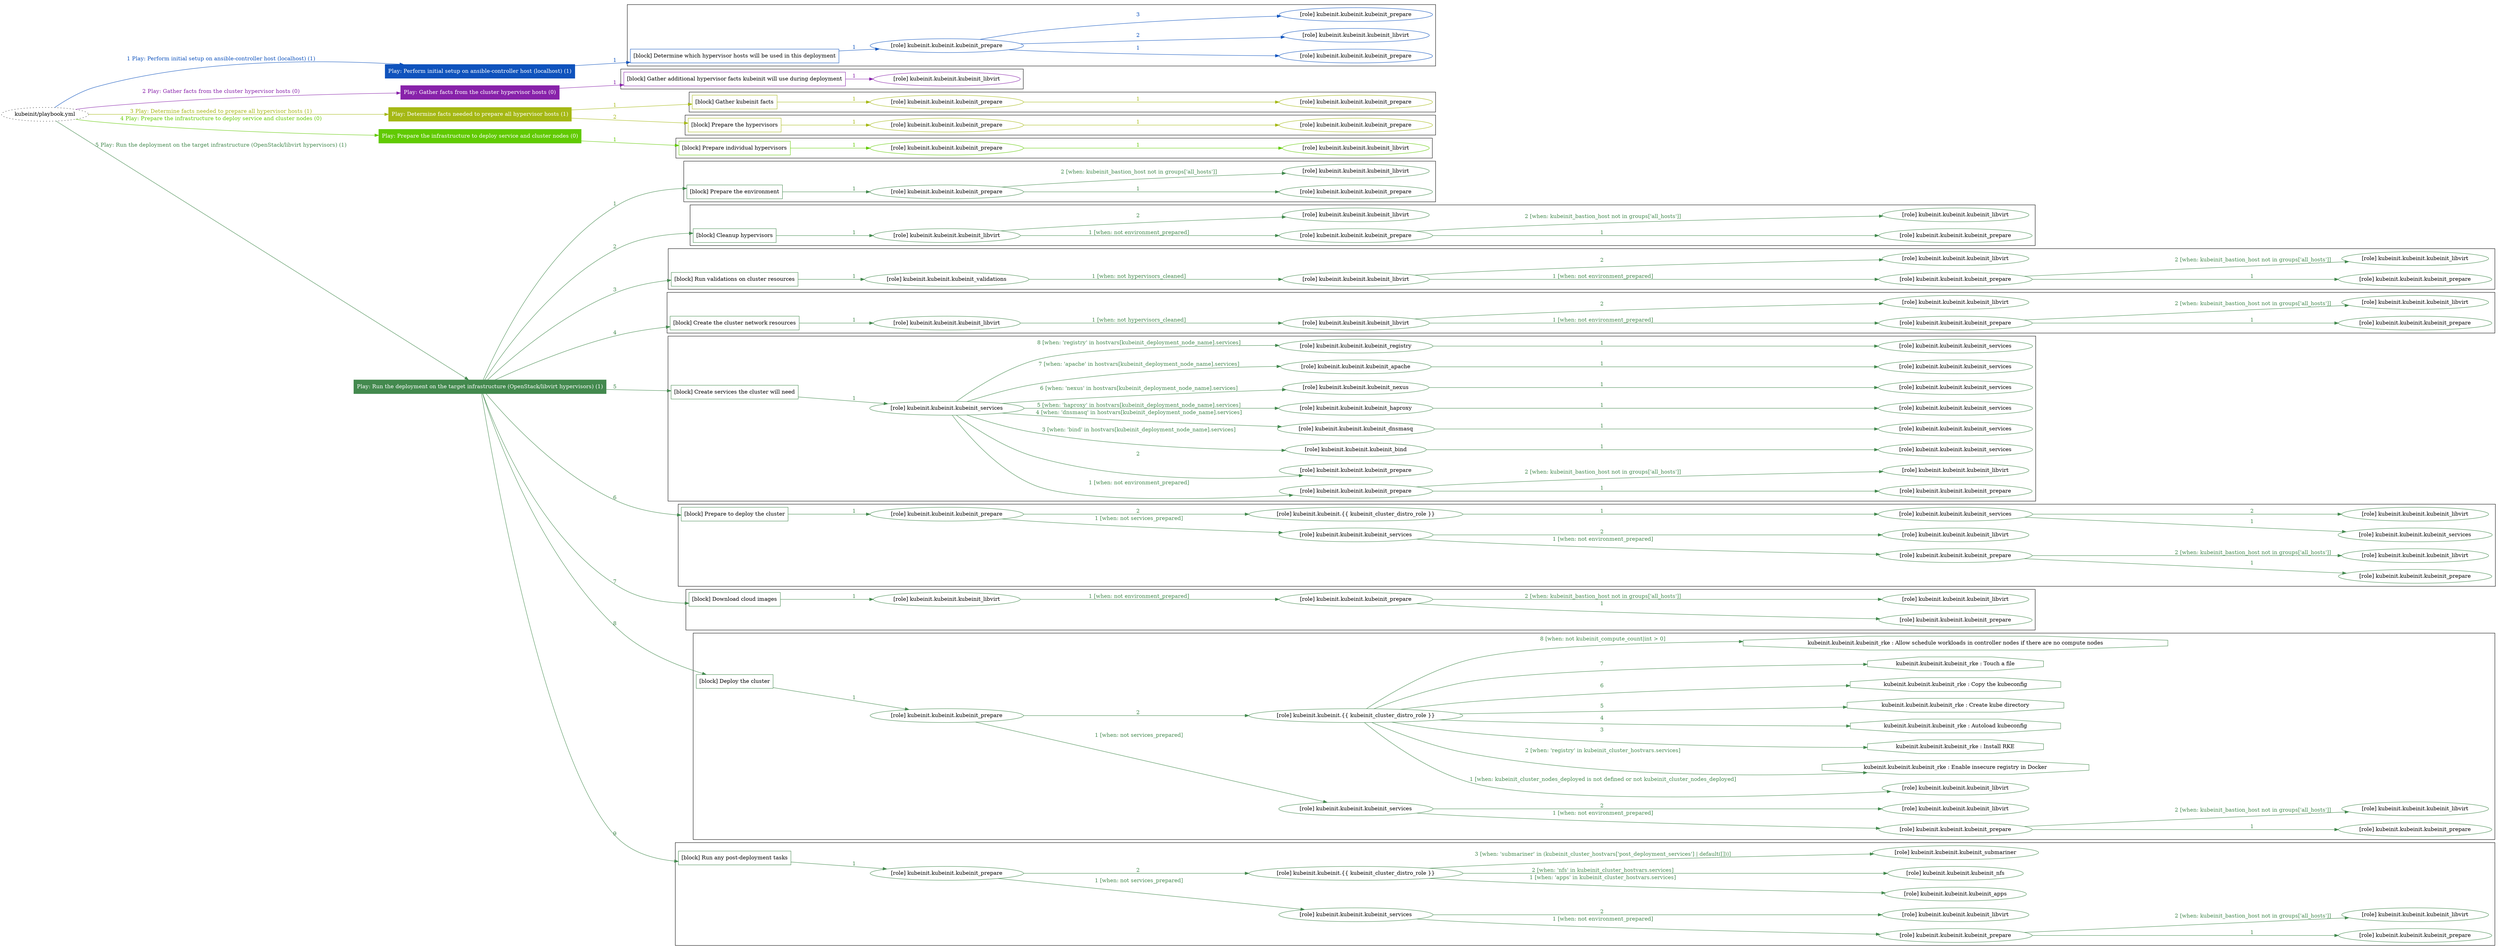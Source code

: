 digraph {
	graph [concentrate=true ordering=in rankdir=LR ratio=fill]
	edge [esep=5 sep=10]
	"kubeinit/playbook.yml" [URL="/home/runner/work/kubeinit/kubeinit/kubeinit/playbook.yml" id=playbook_0649ddd1 style=dotted]
	"kubeinit/playbook.yml" -> play_5a459c97 [label="1 Play: Perform initial setup on ansible-controller host (localhost) (1)" color="#0f53bd" fontcolor="#0f53bd" id=edge_playbook_0649ddd1_play_5a459c97 labeltooltip="1 Play: Perform initial setup on ansible-controller host (localhost) (1)" tooltip="1 Play: Perform initial setup on ansible-controller host (localhost) (1)"]
	subgraph "Play: Perform initial setup on ansible-controller host (localhost) (1)" {
		play_5a459c97 [label="Play: Perform initial setup on ansible-controller host (localhost) (1)" URL="/home/runner/work/kubeinit/kubeinit/kubeinit/playbook.yml" color="#0f53bd" fontcolor="#ffffff" id=play_5a459c97 shape=box style=filled tooltip=localhost]
		play_5a459c97 -> block_6803264c [label=1 color="#0f53bd" fontcolor="#0f53bd" id=edge_1_play_5a459c97_block_6803264c labeltooltip=1 tooltip=1]
		subgraph cluster_block_6803264c {
			block_6803264c [label="[block] Determine which hypervisor hosts will be used in this deployment" URL="/home/runner/work/kubeinit/kubeinit/kubeinit/playbook.yml" color="#0f53bd" id=block_6803264c labeltooltip="Determine which hypervisor hosts will be used in this deployment" shape=box tooltip="Determine which hypervisor hosts will be used in this deployment"]
			block_6803264c -> role_26ec00a1 [label="1 " color="#0f53bd" fontcolor="#0f53bd" id=edge_1_block_6803264c_role_26ec00a1 labeltooltip="1 " tooltip="1 "]
			subgraph "kubeinit.kubeinit.kubeinit_prepare" {
				role_26ec00a1 [label="[role] kubeinit.kubeinit.kubeinit_prepare" URL="/home/runner/work/kubeinit/kubeinit/kubeinit/playbook.yml" color="#0f53bd" id=role_26ec00a1 tooltip="kubeinit.kubeinit.kubeinit_prepare"]
				role_26ec00a1 -> role_aa03bb21 [label="1 " color="#0f53bd" fontcolor="#0f53bd" id=edge_1_role_26ec00a1_role_aa03bb21 labeltooltip="1 " tooltip="1 "]
				subgraph "kubeinit.kubeinit.kubeinit_prepare" {
					role_aa03bb21 [label="[role] kubeinit.kubeinit.kubeinit_prepare" URL="/home/runner/.ansible/collections/ansible_collections/kubeinit/kubeinit/roles/kubeinit_prepare/tasks/build_hypervisors_group.yml" color="#0f53bd" id=role_aa03bb21 tooltip="kubeinit.kubeinit.kubeinit_prepare"]
				}
				role_26ec00a1 -> role_cc6d620f [label="2 " color="#0f53bd" fontcolor="#0f53bd" id=edge_2_role_26ec00a1_role_cc6d620f labeltooltip="2 " tooltip="2 "]
				subgraph "kubeinit.kubeinit.kubeinit_libvirt" {
					role_cc6d620f [label="[role] kubeinit.kubeinit.kubeinit_libvirt" URL="/home/runner/.ansible/collections/ansible_collections/kubeinit/kubeinit/roles/kubeinit_prepare/tasks/build_hypervisors_group.yml" color="#0f53bd" id=role_cc6d620f tooltip="kubeinit.kubeinit.kubeinit_libvirt"]
				}
				role_26ec00a1 -> role_62b71c1f [label="3 " color="#0f53bd" fontcolor="#0f53bd" id=edge_3_role_26ec00a1_role_62b71c1f labeltooltip="3 " tooltip="3 "]
				subgraph "kubeinit.kubeinit.kubeinit_prepare" {
					role_62b71c1f [label="[role] kubeinit.kubeinit.kubeinit_prepare" URL="/home/runner/.ansible/collections/ansible_collections/kubeinit/kubeinit/roles/kubeinit_prepare/tasks/build_hypervisors_group.yml" color="#0f53bd" id=role_62b71c1f tooltip="kubeinit.kubeinit.kubeinit_prepare"]
				}
			}
		}
	}
	"kubeinit/playbook.yml" -> play_35d5fc74 [label="2 Play: Gather facts from the cluster hypervisor hosts (0)" color="#8822aa" fontcolor="#8822aa" id=edge_playbook_0649ddd1_play_35d5fc74 labeltooltip="2 Play: Gather facts from the cluster hypervisor hosts (0)" tooltip="2 Play: Gather facts from the cluster hypervisor hosts (0)"]
	subgraph "Play: Gather facts from the cluster hypervisor hosts (0)" {
		play_35d5fc74 [label="Play: Gather facts from the cluster hypervisor hosts (0)" URL="/home/runner/work/kubeinit/kubeinit/kubeinit/playbook.yml" color="#8822aa" fontcolor="#ffffff" id=play_35d5fc74 shape=box style=filled tooltip="Play: Gather facts from the cluster hypervisor hosts (0)"]
		play_35d5fc74 -> block_162a284d [label=1 color="#8822aa" fontcolor="#8822aa" id=edge_1_play_35d5fc74_block_162a284d labeltooltip=1 tooltip=1]
		subgraph cluster_block_162a284d {
			block_162a284d [label="[block] Gather additional hypervisor facts kubeinit will use during deployment" URL="/home/runner/work/kubeinit/kubeinit/kubeinit/playbook.yml" color="#8822aa" id=block_162a284d labeltooltip="Gather additional hypervisor facts kubeinit will use during deployment" shape=box tooltip="Gather additional hypervisor facts kubeinit will use during deployment"]
			block_162a284d -> role_c8d78997 [label="1 " color="#8822aa" fontcolor="#8822aa" id=edge_1_block_162a284d_role_c8d78997 labeltooltip="1 " tooltip="1 "]
			subgraph "kubeinit.kubeinit.kubeinit_libvirt" {
				role_c8d78997 [label="[role] kubeinit.kubeinit.kubeinit_libvirt" URL="/home/runner/work/kubeinit/kubeinit/kubeinit/playbook.yml" color="#8822aa" id=role_c8d78997 tooltip="kubeinit.kubeinit.kubeinit_libvirt"]
			}
		}
	}
	"kubeinit/playbook.yml" -> play_613daf10 [label="3 Play: Determine facts needed to prepare all hypervisor hosts (1)" color="#a5b814" fontcolor="#a5b814" id=edge_playbook_0649ddd1_play_613daf10 labeltooltip="3 Play: Determine facts needed to prepare all hypervisor hosts (1)" tooltip="3 Play: Determine facts needed to prepare all hypervisor hosts (1)"]
	subgraph "Play: Determine facts needed to prepare all hypervisor hosts (1)" {
		play_613daf10 [label="Play: Determine facts needed to prepare all hypervisor hosts (1)" URL="/home/runner/work/kubeinit/kubeinit/kubeinit/playbook.yml" color="#a5b814" fontcolor="#ffffff" id=play_613daf10 shape=box style=filled tooltip=localhost]
		play_613daf10 -> block_a7c92b02 [label=1 color="#a5b814" fontcolor="#a5b814" id=edge_1_play_613daf10_block_a7c92b02 labeltooltip=1 tooltip=1]
		subgraph cluster_block_a7c92b02 {
			block_a7c92b02 [label="[block] Gather kubeinit facts" URL="/home/runner/work/kubeinit/kubeinit/kubeinit/playbook.yml" color="#a5b814" id=block_a7c92b02 labeltooltip="Gather kubeinit facts" shape=box tooltip="Gather kubeinit facts"]
			block_a7c92b02 -> role_d82a9b2d [label="1 " color="#a5b814" fontcolor="#a5b814" id=edge_1_block_a7c92b02_role_d82a9b2d labeltooltip="1 " tooltip="1 "]
			subgraph "kubeinit.kubeinit.kubeinit_prepare" {
				role_d82a9b2d [label="[role] kubeinit.kubeinit.kubeinit_prepare" URL="/home/runner/work/kubeinit/kubeinit/kubeinit/playbook.yml" color="#a5b814" id=role_d82a9b2d tooltip="kubeinit.kubeinit.kubeinit_prepare"]
				role_d82a9b2d -> role_f8a89dff [label="1 " color="#a5b814" fontcolor="#a5b814" id=edge_1_role_d82a9b2d_role_f8a89dff labeltooltip="1 " tooltip="1 "]
				subgraph "kubeinit.kubeinit.kubeinit_prepare" {
					role_f8a89dff [label="[role] kubeinit.kubeinit.kubeinit_prepare" URL="/home/runner/.ansible/collections/ansible_collections/kubeinit/kubeinit/roles/kubeinit_prepare/tasks/gather_kubeinit_facts.yml" color="#a5b814" id=role_f8a89dff tooltip="kubeinit.kubeinit.kubeinit_prepare"]
				}
			}
		}
		play_613daf10 -> block_73bef8d0 [label=2 color="#a5b814" fontcolor="#a5b814" id=edge_2_play_613daf10_block_73bef8d0 labeltooltip=2 tooltip=2]
		subgraph cluster_block_73bef8d0 {
			block_73bef8d0 [label="[block] Prepare the hypervisors" URL="/home/runner/work/kubeinit/kubeinit/kubeinit/playbook.yml" color="#a5b814" id=block_73bef8d0 labeltooltip="Prepare the hypervisors" shape=box tooltip="Prepare the hypervisors"]
			block_73bef8d0 -> role_11df667f [label="1 " color="#a5b814" fontcolor="#a5b814" id=edge_1_block_73bef8d0_role_11df667f labeltooltip="1 " tooltip="1 "]
			subgraph "kubeinit.kubeinit.kubeinit_prepare" {
				role_11df667f [label="[role] kubeinit.kubeinit.kubeinit_prepare" URL="/home/runner/work/kubeinit/kubeinit/kubeinit/playbook.yml" color="#a5b814" id=role_11df667f tooltip="kubeinit.kubeinit.kubeinit_prepare"]
				role_11df667f -> role_db07bdd8 [label="1 " color="#a5b814" fontcolor="#a5b814" id=edge_1_role_11df667f_role_db07bdd8 labeltooltip="1 " tooltip="1 "]
				subgraph "kubeinit.kubeinit.kubeinit_prepare" {
					role_db07bdd8 [label="[role] kubeinit.kubeinit.kubeinit_prepare" URL="/home/runner/.ansible/collections/ansible_collections/kubeinit/kubeinit/roles/kubeinit_prepare/tasks/gather_kubeinit_facts.yml" color="#a5b814" id=role_db07bdd8 tooltip="kubeinit.kubeinit.kubeinit_prepare"]
				}
			}
		}
	}
	"kubeinit/playbook.yml" -> play_1f2a2cbe [label="4 Play: Prepare the infrastructure to deploy service and cluster nodes (0)" color="#61ca02" fontcolor="#61ca02" id=edge_playbook_0649ddd1_play_1f2a2cbe labeltooltip="4 Play: Prepare the infrastructure to deploy service and cluster nodes (0)" tooltip="4 Play: Prepare the infrastructure to deploy service and cluster nodes (0)"]
	subgraph "Play: Prepare the infrastructure to deploy service and cluster nodes (0)" {
		play_1f2a2cbe [label="Play: Prepare the infrastructure to deploy service and cluster nodes (0)" URL="/home/runner/work/kubeinit/kubeinit/kubeinit/playbook.yml" color="#61ca02" fontcolor="#ffffff" id=play_1f2a2cbe shape=box style=filled tooltip="Play: Prepare the infrastructure to deploy service and cluster nodes (0)"]
		play_1f2a2cbe -> block_a6def677 [label=1 color="#61ca02" fontcolor="#61ca02" id=edge_1_play_1f2a2cbe_block_a6def677 labeltooltip=1 tooltip=1]
		subgraph cluster_block_a6def677 {
			block_a6def677 [label="[block] Prepare individual hypervisors" URL="/home/runner/work/kubeinit/kubeinit/kubeinit/playbook.yml" color="#61ca02" id=block_a6def677 labeltooltip="Prepare individual hypervisors" shape=box tooltip="Prepare individual hypervisors"]
			block_a6def677 -> role_623ec085 [label="1 " color="#61ca02" fontcolor="#61ca02" id=edge_1_block_a6def677_role_623ec085 labeltooltip="1 " tooltip="1 "]
			subgraph "kubeinit.kubeinit.kubeinit_prepare" {
				role_623ec085 [label="[role] kubeinit.kubeinit.kubeinit_prepare" URL="/home/runner/work/kubeinit/kubeinit/kubeinit/playbook.yml" color="#61ca02" id=role_623ec085 tooltip="kubeinit.kubeinit.kubeinit_prepare"]
				role_623ec085 -> role_1ff109bf [label="1 " color="#61ca02" fontcolor="#61ca02" id=edge_1_role_623ec085_role_1ff109bf labeltooltip="1 " tooltip="1 "]
				subgraph "kubeinit.kubeinit.kubeinit_libvirt" {
					role_1ff109bf [label="[role] kubeinit.kubeinit.kubeinit_libvirt" URL="/home/runner/.ansible/collections/ansible_collections/kubeinit/kubeinit/roles/kubeinit_prepare/tasks/prepare_hypervisor.yml" color="#61ca02" id=role_1ff109bf tooltip="kubeinit.kubeinit.kubeinit_libvirt"]
				}
			}
		}
	}
	"kubeinit/playbook.yml" -> play_d750a290 [label="5 Play: Run the deployment on the target infrastructure (OpenStack/libvirt hypervisors) (1)" color="#43894e" fontcolor="#43894e" id=edge_playbook_0649ddd1_play_d750a290 labeltooltip="5 Play: Run the deployment on the target infrastructure (OpenStack/libvirt hypervisors) (1)" tooltip="5 Play: Run the deployment on the target infrastructure (OpenStack/libvirt hypervisors) (1)"]
	subgraph "Play: Run the deployment on the target infrastructure (OpenStack/libvirt hypervisors) (1)" {
		play_d750a290 [label="Play: Run the deployment on the target infrastructure (OpenStack/libvirt hypervisors) (1)" URL="/home/runner/work/kubeinit/kubeinit/kubeinit/playbook.yml" color="#43894e" fontcolor="#ffffff" id=play_d750a290 shape=box style=filled tooltip=localhost]
		play_d750a290 -> block_76067351 [label=1 color="#43894e" fontcolor="#43894e" id=edge_1_play_d750a290_block_76067351 labeltooltip=1 tooltip=1]
		subgraph cluster_block_76067351 {
			block_76067351 [label="[block] Prepare the environment" URL="/home/runner/work/kubeinit/kubeinit/kubeinit/playbook.yml" color="#43894e" id=block_76067351 labeltooltip="Prepare the environment" shape=box tooltip="Prepare the environment"]
			block_76067351 -> role_dd7e2d10 [label="1 " color="#43894e" fontcolor="#43894e" id=edge_1_block_76067351_role_dd7e2d10 labeltooltip="1 " tooltip="1 "]
			subgraph "kubeinit.kubeinit.kubeinit_prepare" {
				role_dd7e2d10 [label="[role] kubeinit.kubeinit.kubeinit_prepare" URL="/home/runner/work/kubeinit/kubeinit/kubeinit/playbook.yml" color="#43894e" id=role_dd7e2d10 tooltip="kubeinit.kubeinit.kubeinit_prepare"]
				role_dd7e2d10 -> role_61f1d09d [label="1 " color="#43894e" fontcolor="#43894e" id=edge_1_role_dd7e2d10_role_61f1d09d labeltooltip="1 " tooltip="1 "]
				subgraph "kubeinit.kubeinit.kubeinit_prepare" {
					role_61f1d09d [label="[role] kubeinit.kubeinit.kubeinit_prepare" URL="/home/runner/.ansible/collections/ansible_collections/kubeinit/kubeinit/roles/kubeinit_prepare/tasks/gather_kubeinit_facts.yml" color="#43894e" id=role_61f1d09d tooltip="kubeinit.kubeinit.kubeinit_prepare"]
				}
				role_dd7e2d10 -> role_29dd3a3a [label="2 [when: kubeinit_bastion_host not in groups['all_hosts']]" color="#43894e" fontcolor="#43894e" id=edge_2_role_dd7e2d10_role_29dd3a3a labeltooltip="2 [when: kubeinit_bastion_host not in groups['all_hosts']]" tooltip="2 [when: kubeinit_bastion_host not in groups['all_hosts']]"]
				subgraph "kubeinit.kubeinit.kubeinit_libvirt" {
					role_29dd3a3a [label="[role] kubeinit.kubeinit.kubeinit_libvirt" URL="/home/runner/.ansible/collections/ansible_collections/kubeinit/kubeinit/roles/kubeinit_prepare/tasks/main.yml" color="#43894e" id=role_29dd3a3a tooltip="kubeinit.kubeinit.kubeinit_libvirt"]
				}
			}
		}
		play_d750a290 -> block_ca4af5d5 [label=2 color="#43894e" fontcolor="#43894e" id=edge_2_play_d750a290_block_ca4af5d5 labeltooltip=2 tooltip=2]
		subgraph cluster_block_ca4af5d5 {
			block_ca4af5d5 [label="[block] Cleanup hypervisors" URL="/home/runner/work/kubeinit/kubeinit/kubeinit/playbook.yml" color="#43894e" id=block_ca4af5d5 labeltooltip="Cleanup hypervisors" shape=box tooltip="Cleanup hypervisors"]
			block_ca4af5d5 -> role_71172d1e [label="1 " color="#43894e" fontcolor="#43894e" id=edge_1_block_ca4af5d5_role_71172d1e labeltooltip="1 " tooltip="1 "]
			subgraph "kubeinit.kubeinit.kubeinit_libvirt" {
				role_71172d1e [label="[role] kubeinit.kubeinit.kubeinit_libvirt" URL="/home/runner/work/kubeinit/kubeinit/kubeinit/playbook.yml" color="#43894e" id=role_71172d1e tooltip="kubeinit.kubeinit.kubeinit_libvirt"]
				role_71172d1e -> role_837bff46 [label="1 [when: not environment_prepared]" color="#43894e" fontcolor="#43894e" id=edge_1_role_71172d1e_role_837bff46 labeltooltip="1 [when: not environment_prepared]" tooltip="1 [when: not environment_prepared]"]
				subgraph "kubeinit.kubeinit.kubeinit_prepare" {
					role_837bff46 [label="[role] kubeinit.kubeinit.kubeinit_prepare" URL="/home/runner/.ansible/collections/ansible_collections/kubeinit/kubeinit/roles/kubeinit_libvirt/tasks/cleanup_hypervisors.yml" color="#43894e" id=role_837bff46 tooltip="kubeinit.kubeinit.kubeinit_prepare"]
					role_837bff46 -> role_56c99231 [label="1 " color="#43894e" fontcolor="#43894e" id=edge_1_role_837bff46_role_56c99231 labeltooltip="1 " tooltip="1 "]
					subgraph "kubeinit.kubeinit.kubeinit_prepare" {
						role_56c99231 [label="[role] kubeinit.kubeinit.kubeinit_prepare" URL="/home/runner/.ansible/collections/ansible_collections/kubeinit/kubeinit/roles/kubeinit_prepare/tasks/gather_kubeinit_facts.yml" color="#43894e" id=role_56c99231 tooltip="kubeinit.kubeinit.kubeinit_prepare"]
					}
					role_837bff46 -> role_58b27d68 [label="2 [when: kubeinit_bastion_host not in groups['all_hosts']]" color="#43894e" fontcolor="#43894e" id=edge_2_role_837bff46_role_58b27d68 labeltooltip="2 [when: kubeinit_bastion_host not in groups['all_hosts']]" tooltip="2 [when: kubeinit_bastion_host not in groups['all_hosts']]"]
					subgraph "kubeinit.kubeinit.kubeinit_libvirt" {
						role_58b27d68 [label="[role] kubeinit.kubeinit.kubeinit_libvirt" URL="/home/runner/.ansible/collections/ansible_collections/kubeinit/kubeinit/roles/kubeinit_prepare/tasks/main.yml" color="#43894e" id=role_58b27d68 tooltip="kubeinit.kubeinit.kubeinit_libvirt"]
					}
				}
				role_71172d1e -> role_0d63736e [label="2 " color="#43894e" fontcolor="#43894e" id=edge_2_role_71172d1e_role_0d63736e labeltooltip="2 " tooltip="2 "]
				subgraph "kubeinit.kubeinit.kubeinit_libvirt" {
					role_0d63736e [label="[role] kubeinit.kubeinit.kubeinit_libvirt" URL="/home/runner/.ansible/collections/ansible_collections/kubeinit/kubeinit/roles/kubeinit_libvirt/tasks/cleanup_hypervisors.yml" color="#43894e" id=role_0d63736e tooltip="kubeinit.kubeinit.kubeinit_libvirt"]
				}
			}
		}
		play_d750a290 -> block_c32e0caa [label=3 color="#43894e" fontcolor="#43894e" id=edge_3_play_d750a290_block_c32e0caa labeltooltip=3 tooltip=3]
		subgraph cluster_block_c32e0caa {
			block_c32e0caa [label="[block] Run validations on cluster resources" URL="/home/runner/work/kubeinit/kubeinit/kubeinit/playbook.yml" color="#43894e" id=block_c32e0caa labeltooltip="Run validations on cluster resources" shape=box tooltip="Run validations on cluster resources"]
			block_c32e0caa -> role_f99681bb [label="1 " color="#43894e" fontcolor="#43894e" id=edge_1_block_c32e0caa_role_f99681bb labeltooltip="1 " tooltip="1 "]
			subgraph "kubeinit.kubeinit.kubeinit_validations" {
				role_f99681bb [label="[role] kubeinit.kubeinit.kubeinit_validations" URL="/home/runner/work/kubeinit/kubeinit/kubeinit/playbook.yml" color="#43894e" id=role_f99681bb tooltip="kubeinit.kubeinit.kubeinit_validations"]
				role_f99681bb -> role_e3a99573 [label="1 [when: not hypervisors_cleaned]" color="#43894e" fontcolor="#43894e" id=edge_1_role_f99681bb_role_e3a99573 labeltooltip="1 [when: not hypervisors_cleaned]" tooltip="1 [when: not hypervisors_cleaned]"]
				subgraph "kubeinit.kubeinit.kubeinit_libvirt" {
					role_e3a99573 [label="[role] kubeinit.kubeinit.kubeinit_libvirt" URL="/home/runner/.ansible/collections/ansible_collections/kubeinit/kubeinit/roles/kubeinit_validations/tasks/main.yml" color="#43894e" id=role_e3a99573 tooltip="kubeinit.kubeinit.kubeinit_libvirt"]
					role_e3a99573 -> role_fad4eb6b [label="1 [when: not environment_prepared]" color="#43894e" fontcolor="#43894e" id=edge_1_role_e3a99573_role_fad4eb6b labeltooltip="1 [when: not environment_prepared]" tooltip="1 [when: not environment_prepared]"]
					subgraph "kubeinit.kubeinit.kubeinit_prepare" {
						role_fad4eb6b [label="[role] kubeinit.kubeinit.kubeinit_prepare" URL="/home/runner/.ansible/collections/ansible_collections/kubeinit/kubeinit/roles/kubeinit_libvirt/tasks/cleanup_hypervisors.yml" color="#43894e" id=role_fad4eb6b tooltip="kubeinit.kubeinit.kubeinit_prepare"]
						role_fad4eb6b -> role_60a835ea [label="1 " color="#43894e" fontcolor="#43894e" id=edge_1_role_fad4eb6b_role_60a835ea labeltooltip="1 " tooltip="1 "]
						subgraph "kubeinit.kubeinit.kubeinit_prepare" {
							role_60a835ea [label="[role] kubeinit.kubeinit.kubeinit_prepare" URL="/home/runner/.ansible/collections/ansible_collections/kubeinit/kubeinit/roles/kubeinit_prepare/tasks/gather_kubeinit_facts.yml" color="#43894e" id=role_60a835ea tooltip="kubeinit.kubeinit.kubeinit_prepare"]
						}
						role_fad4eb6b -> role_cadef97f [label="2 [when: kubeinit_bastion_host not in groups['all_hosts']]" color="#43894e" fontcolor="#43894e" id=edge_2_role_fad4eb6b_role_cadef97f labeltooltip="2 [when: kubeinit_bastion_host not in groups['all_hosts']]" tooltip="2 [when: kubeinit_bastion_host not in groups['all_hosts']]"]
						subgraph "kubeinit.kubeinit.kubeinit_libvirt" {
							role_cadef97f [label="[role] kubeinit.kubeinit.kubeinit_libvirt" URL="/home/runner/.ansible/collections/ansible_collections/kubeinit/kubeinit/roles/kubeinit_prepare/tasks/main.yml" color="#43894e" id=role_cadef97f tooltip="kubeinit.kubeinit.kubeinit_libvirt"]
						}
					}
					role_e3a99573 -> role_5480ab23 [label="2 " color="#43894e" fontcolor="#43894e" id=edge_2_role_e3a99573_role_5480ab23 labeltooltip="2 " tooltip="2 "]
					subgraph "kubeinit.kubeinit.kubeinit_libvirt" {
						role_5480ab23 [label="[role] kubeinit.kubeinit.kubeinit_libvirt" URL="/home/runner/.ansible/collections/ansible_collections/kubeinit/kubeinit/roles/kubeinit_libvirt/tasks/cleanup_hypervisors.yml" color="#43894e" id=role_5480ab23 tooltip="kubeinit.kubeinit.kubeinit_libvirt"]
					}
				}
			}
		}
		play_d750a290 -> block_23fc31d2 [label=4 color="#43894e" fontcolor="#43894e" id=edge_4_play_d750a290_block_23fc31d2 labeltooltip=4 tooltip=4]
		subgraph cluster_block_23fc31d2 {
			block_23fc31d2 [label="[block] Create the cluster network resources" URL="/home/runner/work/kubeinit/kubeinit/kubeinit/playbook.yml" color="#43894e" id=block_23fc31d2 labeltooltip="Create the cluster network resources" shape=box tooltip="Create the cluster network resources"]
			block_23fc31d2 -> role_e912a8a1 [label="1 " color="#43894e" fontcolor="#43894e" id=edge_1_block_23fc31d2_role_e912a8a1 labeltooltip="1 " tooltip="1 "]
			subgraph "kubeinit.kubeinit.kubeinit_libvirt" {
				role_e912a8a1 [label="[role] kubeinit.kubeinit.kubeinit_libvirt" URL="/home/runner/work/kubeinit/kubeinit/kubeinit/playbook.yml" color="#43894e" id=role_e912a8a1 tooltip="kubeinit.kubeinit.kubeinit_libvirt"]
				role_e912a8a1 -> role_c59c59f8 [label="1 [when: not hypervisors_cleaned]" color="#43894e" fontcolor="#43894e" id=edge_1_role_e912a8a1_role_c59c59f8 labeltooltip="1 [when: not hypervisors_cleaned]" tooltip="1 [when: not hypervisors_cleaned]"]
				subgraph "kubeinit.kubeinit.kubeinit_libvirt" {
					role_c59c59f8 [label="[role] kubeinit.kubeinit.kubeinit_libvirt" URL="/home/runner/.ansible/collections/ansible_collections/kubeinit/kubeinit/roles/kubeinit_libvirt/tasks/create_network.yml" color="#43894e" id=role_c59c59f8 tooltip="kubeinit.kubeinit.kubeinit_libvirt"]
					role_c59c59f8 -> role_225c6fac [label="1 [when: not environment_prepared]" color="#43894e" fontcolor="#43894e" id=edge_1_role_c59c59f8_role_225c6fac labeltooltip="1 [when: not environment_prepared]" tooltip="1 [when: not environment_prepared]"]
					subgraph "kubeinit.kubeinit.kubeinit_prepare" {
						role_225c6fac [label="[role] kubeinit.kubeinit.kubeinit_prepare" URL="/home/runner/.ansible/collections/ansible_collections/kubeinit/kubeinit/roles/kubeinit_libvirt/tasks/cleanup_hypervisors.yml" color="#43894e" id=role_225c6fac tooltip="kubeinit.kubeinit.kubeinit_prepare"]
						role_225c6fac -> role_bbb7e94c [label="1 " color="#43894e" fontcolor="#43894e" id=edge_1_role_225c6fac_role_bbb7e94c labeltooltip="1 " tooltip="1 "]
						subgraph "kubeinit.kubeinit.kubeinit_prepare" {
							role_bbb7e94c [label="[role] kubeinit.kubeinit.kubeinit_prepare" URL="/home/runner/.ansible/collections/ansible_collections/kubeinit/kubeinit/roles/kubeinit_prepare/tasks/gather_kubeinit_facts.yml" color="#43894e" id=role_bbb7e94c tooltip="kubeinit.kubeinit.kubeinit_prepare"]
						}
						role_225c6fac -> role_fe33915a [label="2 [when: kubeinit_bastion_host not in groups['all_hosts']]" color="#43894e" fontcolor="#43894e" id=edge_2_role_225c6fac_role_fe33915a labeltooltip="2 [when: kubeinit_bastion_host not in groups['all_hosts']]" tooltip="2 [when: kubeinit_bastion_host not in groups['all_hosts']]"]
						subgraph "kubeinit.kubeinit.kubeinit_libvirt" {
							role_fe33915a [label="[role] kubeinit.kubeinit.kubeinit_libvirt" URL="/home/runner/.ansible/collections/ansible_collections/kubeinit/kubeinit/roles/kubeinit_prepare/tasks/main.yml" color="#43894e" id=role_fe33915a tooltip="kubeinit.kubeinit.kubeinit_libvirt"]
						}
					}
					role_c59c59f8 -> role_a3bc5f8c [label="2 " color="#43894e" fontcolor="#43894e" id=edge_2_role_c59c59f8_role_a3bc5f8c labeltooltip="2 " tooltip="2 "]
					subgraph "kubeinit.kubeinit.kubeinit_libvirt" {
						role_a3bc5f8c [label="[role] kubeinit.kubeinit.kubeinit_libvirt" URL="/home/runner/.ansible/collections/ansible_collections/kubeinit/kubeinit/roles/kubeinit_libvirt/tasks/cleanup_hypervisors.yml" color="#43894e" id=role_a3bc5f8c tooltip="kubeinit.kubeinit.kubeinit_libvirt"]
					}
				}
			}
		}
		play_d750a290 -> block_4af33993 [label=5 color="#43894e" fontcolor="#43894e" id=edge_5_play_d750a290_block_4af33993 labeltooltip=5 tooltip=5]
		subgraph cluster_block_4af33993 {
			block_4af33993 [label="[block] Create services the cluster will need" URL="/home/runner/work/kubeinit/kubeinit/kubeinit/playbook.yml" color="#43894e" id=block_4af33993 labeltooltip="Create services the cluster will need" shape=box tooltip="Create services the cluster will need"]
			block_4af33993 -> role_741985de [label="1 " color="#43894e" fontcolor="#43894e" id=edge_1_block_4af33993_role_741985de labeltooltip="1 " tooltip="1 "]
			subgraph "kubeinit.kubeinit.kubeinit_services" {
				role_741985de [label="[role] kubeinit.kubeinit.kubeinit_services" URL="/home/runner/work/kubeinit/kubeinit/kubeinit/playbook.yml" color="#43894e" id=role_741985de tooltip="kubeinit.kubeinit.kubeinit_services"]
				role_741985de -> role_14680a0c [label="1 [when: not environment_prepared]" color="#43894e" fontcolor="#43894e" id=edge_1_role_741985de_role_14680a0c labeltooltip="1 [when: not environment_prepared]" tooltip="1 [when: not environment_prepared]"]
				subgraph "kubeinit.kubeinit.kubeinit_prepare" {
					role_14680a0c [label="[role] kubeinit.kubeinit.kubeinit_prepare" URL="/home/runner/.ansible/collections/ansible_collections/kubeinit/kubeinit/roles/kubeinit_services/tasks/main.yml" color="#43894e" id=role_14680a0c tooltip="kubeinit.kubeinit.kubeinit_prepare"]
					role_14680a0c -> role_a0cc4880 [label="1 " color="#43894e" fontcolor="#43894e" id=edge_1_role_14680a0c_role_a0cc4880 labeltooltip="1 " tooltip="1 "]
					subgraph "kubeinit.kubeinit.kubeinit_prepare" {
						role_a0cc4880 [label="[role] kubeinit.kubeinit.kubeinit_prepare" URL="/home/runner/.ansible/collections/ansible_collections/kubeinit/kubeinit/roles/kubeinit_prepare/tasks/gather_kubeinit_facts.yml" color="#43894e" id=role_a0cc4880 tooltip="kubeinit.kubeinit.kubeinit_prepare"]
					}
					role_14680a0c -> role_6bbffb12 [label="2 [when: kubeinit_bastion_host not in groups['all_hosts']]" color="#43894e" fontcolor="#43894e" id=edge_2_role_14680a0c_role_6bbffb12 labeltooltip="2 [when: kubeinit_bastion_host not in groups['all_hosts']]" tooltip="2 [when: kubeinit_bastion_host not in groups['all_hosts']]"]
					subgraph "kubeinit.kubeinit.kubeinit_libvirt" {
						role_6bbffb12 [label="[role] kubeinit.kubeinit.kubeinit_libvirt" URL="/home/runner/.ansible/collections/ansible_collections/kubeinit/kubeinit/roles/kubeinit_prepare/tasks/main.yml" color="#43894e" id=role_6bbffb12 tooltip="kubeinit.kubeinit.kubeinit_libvirt"]
					}
				}
				role_741985de -> role_6f2e8e39 [label="2 " color="#43894e" fontcolor="#43894e" id=edge_2_role_741985de_role_6f2e8e39 labeltooltip="2 " tooltip="2 "]
				subgraph "kubeinit.kubeinit.kubeinit_prepare" {
					role_6f2e8e39 [label="[role] kubeinit.kubeinit.kubeinit_prepare" URL="/home/runner/.ansible/collections/ansible_collections/kubeinit/kubeinit/roles/kubeinit_services/tasks/00_create_service_pod.yml" color="#43894e" id=role_6f2e8e39 tooltip="kubeinit.kubeinit.kubeinit_prepare"]
				}
				role_741985de -> role_c4676123 [label="3 [when: 'bind' in hostvars[kubeinit_deployment_node_name].services]" color="#43894e" fontcolor="#43894e" id=edge_3_role_741985de_role_c4676123 labeltooltip="3 [when: 'bind' in hostvars[kubeinit_deployment_node_name].services]" tooltip="3 [when: 'bind' in hostvars[kubeinit_deployment_node_name].services]"]
				subgraph "kubeinit.kubeinit.kubeinit_bind" {
					role_c4676123 [label="[role] kubeinit.kubeinit.kubeinit_bind" URL="/home/runner/.ansible/collections/ansible_collections/kubeinit/kubeinit/roles/kubeinit_services/tasks/start_services_containers.yml" color="#43894e" id=role_c4676123 tooltip="kubeinit.kubeinit.kubeinit_bind"]
					role_c4676123 -> role_3b720ed9 [label="1 " color="#43894e" fontcolor="#43894e" id=edge_1_role_c4676123_role_3b720ed9 labeltooltip="1 " tooltip="1 "]
					subgraph "kubeinit.kubeinit.kubeinit_services" {
						role_3b720ed9 [label="[role] kubeinit.kubeinit.kubeinit_services" URL="/home/runner/.ansible/collections/ansible_collections/kubeinit/kubeinit/roles/kubeinit_bind/tasks/main.yml" color="#43894e" id=role_3b720ed9 tooltip="kubeinit.kubeinit.kubeinit_services"]
					}
				}
				role_741985de -> role_ed5eeb24 [label="4 [when: 'dnsmasq' in hostvars[kubeinit_deployment_node_name].services]" color="#43894e" fontcolor="#43894e" id=edge_4_role_741985de_role_ed5eeb24 labeltooltip="4 [when: 'dnsmasq' in hostvars[kubeinit_deployment_node_name].services]" tooltip="4 [when: 'dnsmasq' in hostvars[kubeinit_deployment_node_name].services]"]
				subgraph "kubeinit.kubeinit.kubeinit_dnsmasq" {
					role_ed5eeb24 [label="[role] kubeinit.kubeinit.kubeinit_dnsmasq" URL="/home/runner/.ansible/collections/ansible_collections/kubeinit/kubeinit/roles/kubeinit_services/tasks/start_services_containers.yml" color="#43894e" id=role_ed5eeb24 tooltip="kubeinit.kubeinit.kubeinit_dnsmasq"]
					role_ed5eeb24 -> role_050e56ca [label="1 " color="#43894e" fontcolor="#43894e" id=edge_1_role_ed5eeb24_role_050e56ca labeltooltip="1 " tooltip="1 "]
					subgraph "kubeinit.kubeinit.kubeinit_services" {
						role_050e56ca [label="[role] kubeinit.kubeinit.kubeinit_services" URL="/home/runner/.ansible/collections/ansible_collections/kubeinit/kubeinit/roles/kubeinit_dnsmasq/tasks/main.yml" color="#43894e" id=role_050e56ca tooltip="kubeinit.kubeinit.kubeinit_services"]
					}
				}
				role_741985de -> role_1a5caba9 [label="5 [when: 'haproxy' in hostvars[kubeinit_deployment_node_name].services]" color="#43894e" fontcolor="#43894e" id=edge_5_role_741985de_role_1a5caba9 labeltooltip="5 [when: 'haproxy' in hostvars[kubeinit_deployment_node_name].services]" tooltip="5 [when: 'haproxy' in hostvars[kubeinit_deployment_node_name].services]"]
				subgraph "kubeinit.kubeinit.kubeinit_haproxy" {
					role_1a5caba9 [label="[role] kubeinit.kubeinit.kubeinit_haproxy" URL="/home/runner/.ansible/collections/ansible_collections/kubeinit/kubeinit/roles/kubeinit_services/tasks/start_services_containers.yml" color="#43894e" id=role_1a5caba9 tooltip="kubeinit.kubeinit.kubeinit_haproxy"]
					role_1a5caba9 -> role_b5368677 [label="1 " color="#43894e" fontcolor="#43894e" id=edge_1_role_1a5caba9_role_b5368677 labeltooltip="1 " tooltip="1 "]
					subgraph "kubeinit.kubeinit.kubeinit_services" {
						role_b5368677 [label="[role] kubeinit.kubeinit.kubeinit_services" URL="/home/runner/.ansible/collections/ansible_collections/kubeinit/kubeinit/roles/kubeinit_haproxy/tasks/main.yml" color="#43894e" id=role_b5368677 tooltip="kubeinit.kubeinit.kubeinit_services"]
					}
				}
				role_741985de -> role_69df24f0 [label="6 [when: 'nexus' in hostvars[kubeinit_deployment_node_name].services]" color="#43894e" fontcolor="#43894e" id=edge_6_role_741985de_role_69df24f0 labeltooltip="6 [when: 'nexus' in hostvars[kubeinit_deployment_node_name].services]" tooltip="6 [when: 'nexus' in hostvars[kubeinit_deployment_node_name].services]"]
				subgraph "kubeinit.kubeinit.kubeinit_nexus" {
					role_69df24f0 [label="[role] kubeinit.kubeinit.kubeinit_nexus" URL="/home/runner/.ansible/collections/ansible_collections/kubeinit/kubeinit/roles/kubeinit_services/tasks/start_services_containers.yml" color="#43894e" id=role_69df24f0 tooltip="kubeinit.kubeinit.kubeinit_nexus"]
					role_69df24f0 -> role_83071593 [label="1 " color="#43894e" fontcolor="#43894e" id=edge_1_role_69df24f0_role_83071593 labeltooltip="1 " tooltip="1 "]
					subgraph "kubeinit.kubeinit.kubeinit_services" {
						role_83071593 [label="[role] kubeinit.kubeinit.kubeinit_services" URL="/home/runner/.ansible/collections/ansible_collections/kubeinit/kubeinit/roles/kubeinit_nexus/tasks/main.yml" color="#43894e" id=role_83071593 tooltip="kubeinit.kubeinit.kubeinit_services"]
					}
				}
				role_741985de -> role_bc87a700 [label="7 [when: 'apache' in hostvars[kubeinit_deployment_node_name].services]" color="#43894e" fontcolor="#43894e" id=edge_7_role_741985de_role_bc87a700 labeltooltip="7 [when: 'apache' in hostvars[kubeinit_deployment_node_name].services]" tooltip="7 [when: 'apache' in hostvars[kubeinit_deployment_node_name].services]"]
				subgraph "kubeinit.kubeinit.kubeinit_apache" {
					role_bc87a700 [label="[role] kubeinit.kubeinit.kubeinit_apache" URL="/home/runner/.ansible/collections/ansible_collections/kubeinit/kubeinit/roles/kubeinit_services/tasks/start_services_containers.yml" color="#43894e" id=role_bc87a700 tooltip="kubeinit.kubeinit.kubeinit_apache"]
					role_bc87a700 -> role_096d0a7b [label="1 " color="#43894e" fontcolor="#43894e" id=edge_1_role_bc87a700_role_096d0a7b labeltooltip="1 " tooltip="1 "]
					subgraph "kubeinit.kubeinit.kubeinit_services" {
						role_096d0a7b [label="[role] kubeinit.kubeinit.kubeinit_services" URL="/home/runner/.ansible/collections/ansible_collections/kubeinit/kubeinit/roles/kubeinit_apache/tasks/main.yml" color="#43894e" id=role_096d0a7b tooltip="kubeinit.kubeinit.kubeinit_services"]
					}
				}
				role_741985de -> role_3c646907 [label="8 [when: 'registry' in hostvars[kubeinit_deployment_node_name].services]" color="#43894e" fontcolor="#43894e" id=edge_8_role_741985de_role_3c646907 labeltooltip="8 [when: 'registry' in hostvars[kubeinit_deployment_node_name].services]" tooltip="8 [when: 'registry' in hostvars[kubeinit_deployment_node_name].services]"]
				subgraph "kubeinit.kubeinit.kubeinit_registry" {
					role_3c646907 [label="[role] kubeinit.kubeinit.kubeinit_registry" URL="/home/runner/.ansible/collections/ansible_collections/kubeinit/kubeinit/roles/kubeinit_services/tasks/start_services_containers.yml" color="#43894e" id=role_3c646907 tooltip="kubeinit.kubeinit.kubeinit_registry"]
					role_3c646907 -> role_852b9744 [label="1 " color="#43894e" fontcolor="#43894e" id=edge_1_role_3c646907_role_852b9744 labeltooltip="1 " tooltip="1 "]
					subgraph "kubeinit.kubeinit.kubeinit_services" {
						role_852b9744 [label="[role] kubeinit.kubeinit.kubeinit_services" URL="/home/runner/.ansible/collections/ansible_collections/kubeinit/kubeinit/roles/kubeinit_registry/tasks/main.yml" color="#43894e" id=role_852b9744 tooltip="kubeinit.kubeinit.kubeinit_services"]
					}
				}
			}
		}
		play_d750a290 -> block_cb13d2f4 [label=6 color="#43894e" fontcolor="#43894e" id=edge_6_play_d750a290_block_cb13d2f4 labeltooltip=6 tooltip=6]
		subgraph cluster_block_cb13d2f4 {
			block_cb13d2f4 [label="[block] Prepare to deploy the cluster" URL="/home/runner/work/kubeinit/kubeinit/kubeinit/playbook.yml" color="#43894e" id=block_cb13d2f4 labeltooltip="Prepare to deploy the cluster" shape=box tooltip="Prepare to deploy the cluster"]
			block_cb13d2f4 -> role_388cf793 [label="1 " color="#43894e" fontcolor="#43894e" id=edge_1_block_cb13d2f4_role_388cf793 labeltooltip="1 " tooltip="1 "]
			subgraph "kubeinit.kubeinit.kubeinit_prepare" {
				role_388cf793 [label="[role] kubeinit.kubeinit.kubeinit_prepare" URL="/home/runner/work/kubeinit/kubeinit/kubeinit/playbook.yml" color="#43894e" id=role_388cf793 tooltip="kubeinit.kubeinit.kubeinit_prepare"]
				role_388cf793 -> role_ad259a70 [label="1 [when: not services_prepared]" color="#43894e" fontcolor="#43894e" id=edge_1_role_388cf793_role_ad259a70 labeltooltip="1 [when: not services_prepared]" tooltip="1 [when: not services_prepared]"]
				subgraph "kubeinit.kubeinit.kubeinit_services" {
					role_ad259a70 [label="[role] kubeinit.kubeinit.kubeinit_services" URL="/home/runner/.ansible/collections/ansible_collections/kubeinit/kubeinit/roles/kubeinit_prepare/tasks/prepare_cluster.yml" color="#43894e" id=role_ad259a70 tooltip="kubeinit.kubeinit.kubeinit_services"]
					role_ad259a70 -> role_519246e3 [label="1 [when: not environment_prepared]" color="#43894e" fontcolor="#43894e" id=edge_1_role_ad259a70_role_519246e3 labeltooltip="1 [when: not environment_prepared]" tooltip="1 [when: not environment_prepared]"]
					subgraph "kubeinit.kubeinit.kubeinit_prepare" {
						role_519246e3 [label="[role] kubeinit.kubeinit.kubeinit_prepare" URL="/home/runner/.ansible/collections/ansible_collections/kubeinit/kubeinit/roles/kubeinit_services/tasks/prepare_services.yml" color="#43894e" id=role_519246e3 tooltip="kubeinit.kubeinit.kubeinit_prepare"]
						role_519246e3 -> role_8d775abf [label="1 " color="#43894e" fontcolor="#43894e" id=edge_1_role_519246e3_role_8d775abf labeltooltip="1 " tooltip="1 "]
						subgraph "kubeinit.kubeinit.kubeinit_prepare" {
							role_8d775abf [label="[role] kubeinit.kubeinit.kubeinit_prepare" URL="/home/runner/.ansible/collections/ansible_collections/kubeinit/kubeinit/roles/kubeinit_prepare/tasks/gather_kubeinit_facts.yml" color="#43894e" id=role_8d775abf tooltip="kubeinit.kubeinit.kubeinit_prepare"]
						}
						role_519246e3 -> role_aa68e1d6 [label="2 [when: kubeinit_bastion_host not in groups['all_hosts']]" color="#43894e" fontcolor="#43894e" id=edge_2_role_519246e3_role_aa68e1d6 labeltooltip="2 [when: kubeinit_bastion_host not in groups['all_hosts']]" tooltip="2 [when: kubeinit_bastion_host not in groups['all_hosts']]"]
						subgraph "kubeinit.kubeinit.kubeinit_libvirt" {
							role_aa68e1d6 [label="[role] kubeinit.kubeinit.kubeinit_libvirt" URL="/home/runner/.ansible/collections/ansible_collections/kubeinit/kubeinit/roles/kubeinit_prepare/tasks/main.yml" color="#43894e" id=role_aa68e1d6 tooltip="kubeinit.kubeinit.kubeinit_libvirt"]
						}
					}
					role_ad259a70 -> role_a53e48f4 [label="2 " color="#43894e" fontcolor="#43894e" id=edge_2_role_ad259a70_role_a53e48f4 labeltooltip="2 " tooltip="2 "]
					subgraph "kubeinit.kubeinit.kubeinit_libvirt" {
						role_a53e48f4 [label="[role] kubeinit.kubeinit.kubeinit_libvirt" URL="/home/runner/.ansible/collections/ansible_collections/kubeinit/kubeinit/roles/kubeinit_services/tasks/prepare_services.yml" color="#43894e" id=role_a53e48f4 tooltip="kubeinit.kubeinit.kubeinit_libvirt"]
					}
				}
				role_388cf793 -> role_2d7e0755 [label="2 " color="#43894e" fontcolor="#43894e" id=edge_2_role_388cf793_role_2d7e0755 labeltooltip="2 " tooltip="2 "]
				subgraph "kubeinit.kubeinit.{{ kubeinit_cluster_distro_role }}" {
					role_2d7e0755 [label="[role] kubeinit.kubeinit.{{ kubeinit_cluster_distro_role }}" URL="/home/runner/.ansible/collections/ansible_collections/kubeinit/kubeinit/roles/kubeinit_prepare/tasks/prepare_cluster.yml" color="#43894e" id=role_2d7e0755 tooltip="kubeinit.kubeinit.{{ kubeinit_cluster_distro_role }}"]
					role_2d7e0755 -> role_d7dd4289 [label="1 " color="#43894e" fontcolor="#43894e" id=edge_1_role_2d7e0755_role_d7dd4289 labeltooltip="1 " tooltip="1 "]
					subgraph "kubeinit.kubeinit.kubeinit_services" {
						role_d7dd4289 [label="[role] kubeinit.kubeinit.kubeinit_services" URL="/home/runner/.ansible/collections/ansible_collections/kubeinit/kubeinit/roles/kubeinit_rke/tasks/prepare_cluster.yml" color="#43894e" id=role_d7dd4289 tooltip="kubeinit.kubeinit.kubeinit_services"]
						role_d7dd4289 -> role_86c92b25 [label="1 " color="#43894e" fontcolor="#43894e" id=edge_1_role_d7dd4289_role_86c92b25 labeltooltip="1 " tooltip="1 "]
						subgraph "kubeinit.kubeinit.kubeinit_services" {
							role_86c92b25 [label="[role] kubeinit.kubeinit.kubeinit_services" URL="/home/runner/.ansible/collections/ansible_collections/kubeinit/kubeinit/roles/kubeinit_services/tasks/create_provision_container.yml" color="#43894e" id=role_86c92b25 tooltip="kubeinit.kubeinit.kubeinit_services"]
						}
						role_d7dd4289 -> role_0c1920b0 [label="2 " color="#43894e" fontcolor="#43894e" id=edge_2_role_d7dd4289_role_0c1920b0 labeltooltip="2 " tooltip="2 "]
						subgraph "kubeinit.kubeinit.kubeinit_libvirt" {
							role_0c1920b0 [label="[role] kubeinit.kubeinit.kubeinit_libvirt" URL="/home/runner/.ansible/collections/ansible_collections/kubeinit/kubeinit/roles/kubeinit_services/tasks/create_provision_container.yml" color="#43894e" id=role_0c1920b0 tooltip="kubeinit.kubeinit.kubeinit_libvirt"]
						}
					}
				}
			}
		}
		play_d750a290 -> block_b3d5cd9f [label=7 color="#43894e" fontcolor="#43894e" id=edge_7_play_d750a290_block_b3d5cd9f labeltooltip=7 tooltip=7]
		subgraph cluster_block_b3d5cd9f {
			block_b3d5cd9f [label="[block] Download cloud images" URL="/home/runner/work/kubeinit/kubeinit/kubeinit/playbook.yml" color="#43894e" id=block_b3d5cd9f labeltooltip="Download cloud images" shape=box tooltip="Download cloud images"]
			block_b3d5cd9f -> role_94df5e58 [label="1 " color="#43894e" fontcolor="#43894e" id=edge_1_block_b3d5cd9f_role_94df5e58 labeltooltip="1 " tooltip="1 "]
			subgraph "kubeinit.kubeinit.kubeinit_libvirt" {
				role_94df5e58 [label="[role] kubeinit.kubeinit.kubeinit_libvirt" URL="/home/runner/work/kubeinit/kubeinit/kubeinit/playbook.yml" color="#43894e" id=role_94df5e58 tooltip="kubeinit.kubeinit.kubeinit_libvirt"]
				role_94df5e58 -> role_53f59123 [label="1 [when: not environment_prepared]" color="#43894e" fontcolor="#43894e" id=edge_1_role_94df5e58_role_53f59123 labeltooltip="1 [when: not environment_prepared]" tooltip="1 [when: not environment_prepared]"]
				subgraph "kubeinit.kubeinit.kubeinit_prepare" {
					role_53f59123 [label="[role] kubeinit.kubeinit.kubeinit_prepare" URL="/home/runner/.ansible/collections/ansible_collections/kubeinit/kubeinit/roles/kubeinit_libvirt/tasks/download_cloud_images.yml" color="#43894e" id=role_53f59123 tooltip="kubeinit.kubeinit.kubeinit_prepare"]
					role_53f59123 -> role_e6715187 [label="1 " color="#43894e" fontcolor="#43894e" id=edge_1_role_53f59123_role_e6715187 labeltooltip="1 " tooltip="1 "]
					subgraph "kubeinit.kubeinit.kubeinit_prepare" {
						role_e6715187 [label="[role] kubeinit.kubeinit.kubeinit_prepare" URL="/home/runner/.ansible/collections/ansible_collections/kubeinit/kubeinit/roles/kubeinit_prepare/tasks/gather_kubeinit_facts.yml" color="#43894e" id=role_e6715187 tooltip="kubeinit.kubeinit.kubeinit_prepare"]
					}
					role_53f59123 -> role_05f1c58a [label="2 [when: kubeinit_bastion_host not in groups['all_hosts']]" color="#43894e" fontcolor="#43894e" id=edge_2_role_53f59123_role_05f1c58a labeltooltip="2 [when: kubeinit_bastion_host not in groups['all_hosts']]" tooltip="2 [when: kubeinit_bastion_host not in groups['all_hosts']]"]
					subgraph "kubeinit.kubeinit.kubeinit_libvirt" {
						role_05f1c58a [label="[role] kubeinit.kubeinit.kubeinit_libvirt" URL="/home/runner/.ansible/collections/ansible_collections/kubeinit/kubeinit/roles/kubeinit_prepare/tasks/main.yml" color="#43894e" id=role_05f1c58a tooltip="kubeinit.kubeinit.kubeinit_libvirt"]
					}
				}
			}
		}
		play_d750a290 -> block_54b3b59d [label=8 color="#43894e" fontcolor="#43894e" id=edge_8_play_d750a290_block_54b3b59d labeltooltip=8 tooltip=8]
		subgraph cluster_block_54b3b59d {
			block_54b3b59d [label="[block] Deploy the cluster" URL="/home/runner/work/kubeinit/kubeinit/kubeinit/playbook.yml" color="#43894e" id=block_54b3b59d labeltooltip="Deploy the cluster" shape=box tooltip="Deploy the cluster"]
			block_54b3b59d -> role_19d89b5a [label="1 " color="#43894e" fontcolor="#43894e" id=edge_1_block_54b3b59d_role_19d89b5a labeltooltip="1 " tooltip="1 "]
			subgraph "kubeinit.kubeinit.kubeinit_prepare" {
				role_19d89b5a [label="[role] kubeinit.kubeinit.kubeinit_prepare" URL="/home/runner/work/kubeinit/kubeinit/kubeinit/playbook.yml" color="#43894e" id=role_19d89b5a tooltip="kubeinit.kubeinit.kubeinit_prepare"]
				role_19d89b5a -> role_83b93552 [label="1 [when: not services_prepared]" color="#43894e" fontcolor="#43894e" id=edge_1_role_19d89b5a_role_83b93552 labeltooltip="1 [when: not services_prepared]" tooltip="1 [when: not services_prepared]"]
				subgraph "kubeinit.kubeinit.kubeinit_services" {
					role_83b93552 [label="[role] kubeinit.kubeinit.kubeinit_services" URL="/home/runner/.ansible/collections/ansible_collections/kubeinit/kubeinit/roles/kubeinit_prepare/tasks/deploy_cluster.yml" color="#43894e" id=role_83b93552 tooltip="kubeinit.kubeinit.kubeinit_services"]
					role_83b93552 -> role_66f0f66d [label="1 [when: not environment_prepared]" color="#43894e" fontcolor="#43894e" id=edge_1_role_83b93552_role_66f0f66d labeltooltip="1 [when: not environment_prepared]" tooltip="1 [when: not environment_prepared]"]
					subgraph "kubeinit.kubeinit.kubeinit_prepare" {
						role_66f0f66d [label="[role] kubeinit.kubeinit.kubeinit_prepare" URL="/home/runner/.ansible/collections/ansible_collections/kubeinit/kubeinit/roles/kubeinit_services/tasks/prepare_services.yml" color="#43894e" id=role_66f0f66d tooltip="kubeinit.kubeinit.kubeinit_prepare"]
						role_66f0f66d -> role_9f250d85 [label="1 " color="#43894e" fontcolor="#43894e" id=edge_1_role_66f0f66d_role_9f250d85 labeltooltip="1 " tooltip="1 "]
						subgraph "kubeinit.kubeinit.kubeinit_prepare" {
							role_9f250d85 [label="[role] kubeinit.kubeinit.kubeinit_prepare" URL="/home/runner/.ansible/collections/ansible_collections/kubeinit/kubeinit/roles/kubeinit_prepare/tasks/gather_kubeinit_facts.yml" color="#43894e" id=role_9f250d85 tooltip="kubeinit.kubeinit.kubeinit_prepare"]
						}
						role_66f0f66d -> role_5b37ce69 [label="2 [when: kubeinit_bastion_host not in groups['all_hosts']]" color="#43894e" fontcolor="#43894e" id=edge_2_role_66f0f66d_role_5b37ce69 labeltooltip="2 [when: kubeinit_bastion_host not in groups['all_hosts']]" tooltip="2 [when: kubeinit_bastion_host not in groups['all_hosts']]"]
						subgraph "kubeinit.kubeinit.kubeinit_libvirt" {
							role_5b37ce69 [label="[role] kubeinit.kubeinit.kubeinit_libvirt" URL="/home/runner/.ansible/collections/ansible_collections/kubeinit/kubeinit/roles/kubeinit_prepare/tasks/main.yml" color="#43894e" id=role_5b37ce69 tooltip="kubeinit.kubeinit.kubeinit_libvirt"]
						}
					}
					role_83b93552 -> role_df0e04db [label="2 " color="#43894e" fontcolor="#43894e" id=edge_2_role_83b93552_role_df0e04db labeltooltip="2 " tooltip="2 "]
					subgraph "kubeinit.kubeinit.kubeinit_libvirt" {
						role_df0e04db [label="[role] kubeinit.kubeinit.kubeinit_libvirt" URL="/home/runner/.ansible/collections/ansible_collections/kubeinit/kubeinit/roles/kubeinit_services/tasks/prepare_services.yml" color="#43894e" id=role_df0e04db tooltip="kubeinit.kubeinit.kubeinit_libvirt"]
					}
				}
				role_19d89b5a -> role_76fde90a [label="2 " color="#43894e" fontcolor="#43894e" id=edge_2_role_19d89b5a_role_76fde90a labeltooltip="2 " tooltip="2 "]
				subgraph "kubeinit.kubeinit.{{ kubeinit_cluster_distro_role }}" {
					role_76fde90a [label="[role] kubeinit.kubeinit.{{ kubeinit_cluster_distro_role }}" URL="/home/runner/.ansible/collections/ansible_collections/kubeinit/kubeinit/roles/kubeinit_prepare/tasks/deploy_cluster.yml" color="#43894e" id=role_76fde90a tooltip="kubeinit.kubeinit.{{ kubeinit_cluster_distro_role }}"]
					role_76fde90a -> role_acf14ad3 [label="1 [when: kubeinit_cluster_nodes_deployed is not defined or not kubeinit_cluster_nodes_deployed]" color="#43894e" fontcolor="#43894e" id=edge_1_role_76fde90a_role_acf14ad3 labeltooltip="1 [when: kubeinit_cluster_nodes_deployed is not defined or not kubeinit_cluster_nodes_deployed]" tooltip="1 [when: kubeinit_cluster_nodes_deployed is not defined or not kubeinit_cluster_nodes_deployed]"]
					subgraph "kubeinit.kubeinit.kubeinit_libvirt" {
						role_acf14ad3 [label="[role] kubeinit.kubeinit.kubeinit_libvirt" URL="/home/runner/.ansible/collections/ansible_collections/kubeinit/kubeinit/roles/kubeinit_rke/tasks/main.yml" color="#43894e" id=role_acf14ad3 tooltip="kubeinit.kubeinit.kubeinit_libvirt"]
					}
					task_53e6afc8 [label="kubeinit.kubeinit.kubeinit_rke : Enable insecure registry in Docker" URL="/home/runner/.ansible/collections/ansible_collections/kubeinit/kubeinit/roles/kubeinit_rke/tasks/main.yml" color="#43894e" id=task_53e6afc8 shape=octagon tooltip="kubeinit.kubeinit.kubeinit_rke : Enable insecure registry in Docker"]
					role_76fde90a -> task_53e6afc8 [label="2 [when: 'registry' in kubeinit_cluster_hostvars.services]" color="#43894e" fontcolor="#43894e" id=edge_2_role_76fde90a_task_53e6afc8 labeltooltip="2 [when: 'registry' in kubeinit_cluster_hostvars.services]" tooltip="2 [when: 'registry' in kubeinit_cluster_hostvars.services]"]
					task_ce22fdca [label="kubeinit.kubeinit.kubeinit_rke : Install RKE" URL="/home/runner/.ansible/collections/ansible_collections/kubeinit/kubeinit/roles/kubeinit_rke/tasks/main.yml" color="#43894e" id=task_ce22fdca shape=octagon tooltip="kubeinit.kubeinit.kubeinit_rke : Install RKE"]
					role_76fde90a -> task_ce22fdca [label="3 " color="#43894e" fontcolor="#43894e" id=edge_3_role_76fde90a_task_ce22fdca labeltooltip="3 " tooltip="3 "]
					task_05b1db5f [label="kubeinit.kubeinit.kubeinit_rke : Autoload kubeconfig" URL="/home/runner/.ansible/collections/ansible_collections/kubeinit/kubeinit/roles/kubeinit_rke/tasks/main.yml" color="#43894e" id=task_05b1db5f shape=octagon tooltip="kubeinit.kubeinit.kubeinit_rke : Autoload kubeconfig"]
					role_76fde90a -> task_05b1db5f [label="4 " color="#43894e" fontcolor="#43894e" id=edge_4_role_76fde90a_task_05b1db5f labeltooltip="4 " tooltip="4 "]
					task_35962b97 [label="kubeinit.kubeinit.kubeinit_rke : Create kube directory" URL="/home/runner/.ansible/collections/ansible_collections/kubeinit/kubeinit/roles/kubeinit_rke/tasks/main.yml" color="#43894e" id=task_35962b97 shape=octagon tooltip="kubeinit.kubeinit.kubeinit_rke : Create kube directory"]
					role_76fde90a -> task_35962b97 [label="5 " color="#43894e" fontcolor="#43894e" id=edge_5_role_76fde90a_task_35962b97 labeltooltip="5 " tooltip="5 "]
					task_263eca44 [label="kubeinit.kubeinit.kubeinit_rke : Copy the kubeconfig" URL="/home/runner/.ansible/collections/ansible_collections/kubeinit/kubeinit/roles/kubeinit_rke/tasks/main.yml" color="#43894e" id=task_263eca44 shape=octagon tooltip="kubeinit.kubeinit.kubeinit_rke : Copy the kubeconfig"]
					role_76fde90a -> task_263eca44 [label="6 " color="#43894e" fontcolor="#43894e" id=edge_6_role_76fde90a_task_263eca44 labeltooltip="6 " tooltip="6 "]
					task_43f88a1f [label="kubeinit.kubeinit.kubeinit_rke : Touch a file" URL="/home/runner/.ansible/collections/ansible_collections/kubeinit/kubeinit/roles/kubeinit_rke/tasks/main.yml" color="#43894e" id=task_43f88a1f shape=octagon tooltip="kubeinit.kubeinit.kubeinit_rke : Touch a file"]
					role_76fde90a -> task_43f88a1f [label="7 " color="#43894e" fontcolor="#43894e" id=edge_7_role_76fde90a_task_43f88a1f labeltooltip="7 " tooltip="7 "]
					task_1a35ea7c [label="kubeinit.kubeinit.kubeinit_rke : Allow schedule workloads in controller nodes if there are no compute nodes" URL="/home/runner/.ansible/collections/ansible_collections/kubeinit/kubeinit/roles/kubeinit_rke/tasks/main.yml" color="#43894e" id=task_1a35ea7c shape=octagon tooltip="kubeinit.kubeinit.kubeinit_rke : Allow schedule workloads in controller nodes if there are no compute nodes"]
					role_76fde90a -> task_1a35ea7c [label="8 [when: not kubeinit_compute_count|int > 0]" color="#43894e" fontcolor="#43894e" id=edge_8_role_76fde90a_task_1a35ea7c labeltooltip="8 [when: not kubeinit_compute_count|int > 0]" tooltip="8 [when: not kubeinit_compute_count|int > 0]"]
				}
			}
		}
		play_d750a290 -> block_ece10b43 [label=9 color="#43894e" fontcolor="#43894e" id=edge_9_play_d750a290_block_ece10b43 labeltooltip=9 tooltip=9]
		subgraph cluster_block_ece10b43 {
			block_ece10b43 [label="[block] Run any post-deployment tasks" URL="/home/runner/work/kubeinit/kubeinit/kubeinit/playbook.yml" color="#43894e" id=block_ece10b43 labeltooltip="Run any post-deployment tasks" shape=box tooltip="Run any post-deployment tasks"]
			block_ece10b43 -> role_683efcd4 [label="1 " color="#43894e" fontcolor="#43894e" id=edge_1_block_ece10b43_role_683efcd4 labeltooltip="1 " tooltip="1 "]
			subgraph "kubeinit.kubeinit.kubeinit_prepare" {
				role_683efcd4 [label="[role] kubeinit.kubeinit.kubeinit_prepare" URL="/home/runner/work/kubeinit/kubeinit/kubeinit/playbook.yml" color="#43894e" id=role_683efcd4 tooltip="kubeinit.kubeinit.kubeinit_prepare"]
				role_683efcd4 -> role_cedf3a21 [label="1 [when: not services_prepared]" color="#43894e" fontcolor="#43894e" id=edge_1_role_683efcd4_role_cedf3a21 labeltooltip="1 [when: not services_prepared]" tooltip="1 [when: not services_prepared]"]
				subgraph "kubeinit.kubeinit.kubeinit_services" {
					role_cedf3a21 [label="[role] kubeinit.kubeinit.kubeinit_services" URL="/home/runner/.ansible/collections/ansible_collections/kubeinit/kubeinit/roles/kubeinit_prepare/tasks/post_deployment.yml" color="#43894e" id=role_cedf3a21 tooltip="kubeinit.kubeinit.kubeinit_services"]
					role_cedf3a21 -> role_e41fdf57 [label="1 [when: not environment_prepared]" color="#43894e" fontcolor="#43894e" id=edge_1_role_cedf3a21_role_e41fdf57 labeltooltip="1 [when: not environment_prepared]" tooltip="1 [when: not environment_prepared]"]
					subgraph "kubeinit.kubeinit.kubeinit_prepare" {
						role_e41fdf57 [label="[role] kubeinit.kubeinit.kubeinit_prepare" URL="/home/runner/.ansible/collections/ansible_collections/kubeinit/kubeinit/roles/kubeinit_services/tasks/prepare_services.yml" color="#43894e" id=role_e41fdf57 tooltip="kubeinit.kubeinit.kubeinit_prepare"]
						role_e41fdf57 -> role_954590f7 [label="1 " color="#43894e" fontcolor="#43894e" id=edge_1_role_e41fdf57_role_954590f7 labeltooltip="1 " tooltip="1 "]
						subgraph "kubeinit.kubeinit.kubeinit_prepare" {
							role_954590f7 [label="[role] kubeinit.kubeinit.kubeinit_prepare" URL="/home/runner/.ansible/collections/ansible_collections/kubeinit/kubeinit/roles/kubeinit_prepare/tasks/gather_kubeinit_facts.yml" color="#43894e" id=role_954590f7 tooltip="kubeinit.kubeinit.kubeinit_prepare"]
						}
						role_e41fdf57 -> role_0721c386 [label="2 [when: kubeinit_bastion_host not in groups['all_hosts']]" color="#43894e" fontcolor="#43894e" id=edge_2_role_e41fdf57_role_0721c386 labeltooltip="2 [when: kubeinit_bastion_host not in groups['all_hosts']]" tooltip="2 [when: kubeinit_bastion_host not in groups['all_hosts']]"]
						subgraph "kubeinit.kubeinit.kubeinit_libvirt" {
							role_0721c386 [label="[role] kubeinit.kubeinit.kubeinit_libvirt" URL="/home/runner/.ansible/collections/ansible_collections/kubeinit/kubeinit/roles/kubeinit_prepare/tasks/main.yml" color="#43894e" id=role_0721c386 tooltip="kubeinit.kubeinit.kubeinit_libvirt"]
						}
					}
					role_cedf3a21 -> role_5a02e9ff [label="2 " color="#43894e" fontcolor="#43894e" id=edge_2_role_cedf3a21_role_5a02e9ff labeltooltip="2 " tooltip="2 "]
					subgraph "kubeinit.kubeinit.kubeinit_libvirt" {
						role_5a02e9ff [label="[role] kubeinit.kubeinit.kubeinit_libvirt" URL="/home/runner/.ansible/collections/ansible_collections/kubeinit/kubeinit/roles/kubeinit_services/tasks/prepare_services.yml" color="#43894e" id=role_5a02e9ff tooltip="kubeinit.kubeinit.kubeinit_libvirt"]
					}
				}
				role_683efcd4 -> role_df14a818 [label="2 " color="#43894e" fontcolor="#43894e" id=edge_2_role_683efcd4_role_df14a818 labeltooltip="2 " tooltip="2 "]
				subgraph "kubeinit.kubeinit.{{ kubeinit_cluster_distro_role }}" {
					role_df14a818 [label="[role] kubeinit.kubeinit.{{ kubeinit_cluster_distro_role }}" URL="/home/runner/.ansible/collections/ansible_collections/kubeinit/kubeinit/roles/kubeinit_prepare/tasks/post_deployment.yml" color="#43894e" id=role_df14a818 tooltip="kubeinit.kubeinit.{{ kubeinit_cluster_distro_role }}"]
					role_df14a818 -> role_fac3dc29 [label="1 [when: 'apps' in kubeinit_cluster_hostvars.services]" color="#43894e" fontcolor="#43894e" id=edge_1_role_df14a818_role_fac3dc29 labeltooltip="1 [when: 'apps' in kubeinit_cluster_hostvars.services]" tooltip="1 [when: 'apps' in kubeinit_cluster_hostvars.services]"]
					subgraph "kubeinit.kubeinit.kubeinit_apps" {
						role_fac3dc29 [label="[role] kubeinit.kubeinit.kubeinit_apps" URL="/home/runner/.ansible/collections/ansible_collections/kubeinit/kubeinit/roles/kubeinit_rke/tasks/post_deployment_tasks.yml" color="#43894e" id=role_fac3dc29 tooltip="kubeinit.kubeinit.kubeinit_apps"]
					}
					role_df14a818 -> role_2785aba0 [label="2 [when: 'nfs' in kubeinit_cluster_hostvars.services]" color="#43894e" fontcolor="#43894e" id=edge_2_role_df14a818_role_2785aba0 labeltooltip="2 [when: 'nfs' in kubeinit_cluster_hostvars.services]" tooltip="2 [when: 'nfs' in kubeinit_cluster_hostvars.services]"]
					subgraph "kubeinit.kubeinit.kubeinit_nfs" {
						role_2785aba0 [label="[role] kubeinit.kubeinit.kubeinit_nfs" URL="/home/runner/.ansible/collections/ansible_collections/kubeinit/kubeinit/roles/kubeinit_rke/tasks/post_deployment_tasks.yml" color="#43894e" id=role_2785aba0 tooltip="kubeinit.kubeinit.kubeinit_nfs"]
					}
					role_df14a818 -> role_c9c39746 [label="3 [when: 'submariner' in (kubeinit_cluster_hostvars['post_deployment_services'] | default([]))]" color="#43894e" fontcolor="#43894e" id=edge_3_role_df14a818_role_c9c39746 labeltooltip="3 [when: 'submariner' in (kubeinit_cluster_hostvars['post_deployment_services'] | default([]))]" tooltip="3 [when: 'submariner' in (kubeinit_cluster_hostvars['post_deployment_services'] | default([]))]"]
					subgraph "kubeinit.kubeinit.kubeinit_submariner" {
						role_c9c39746 [label="[role] kubeinit.kubeinit.kubeinit_submariner" URL="/home/runner/.ansible/collections/ansible_collections/kubeinit/kubeinit/roles/kubeinit_rke/tasks/post_deployment_tasks.yml" color="#43894e" id=role_c9c39746 tooltip="kubeinit.kubeinit.kubeinit_submariner"]
					}
				}
			}
		}
	}
}
